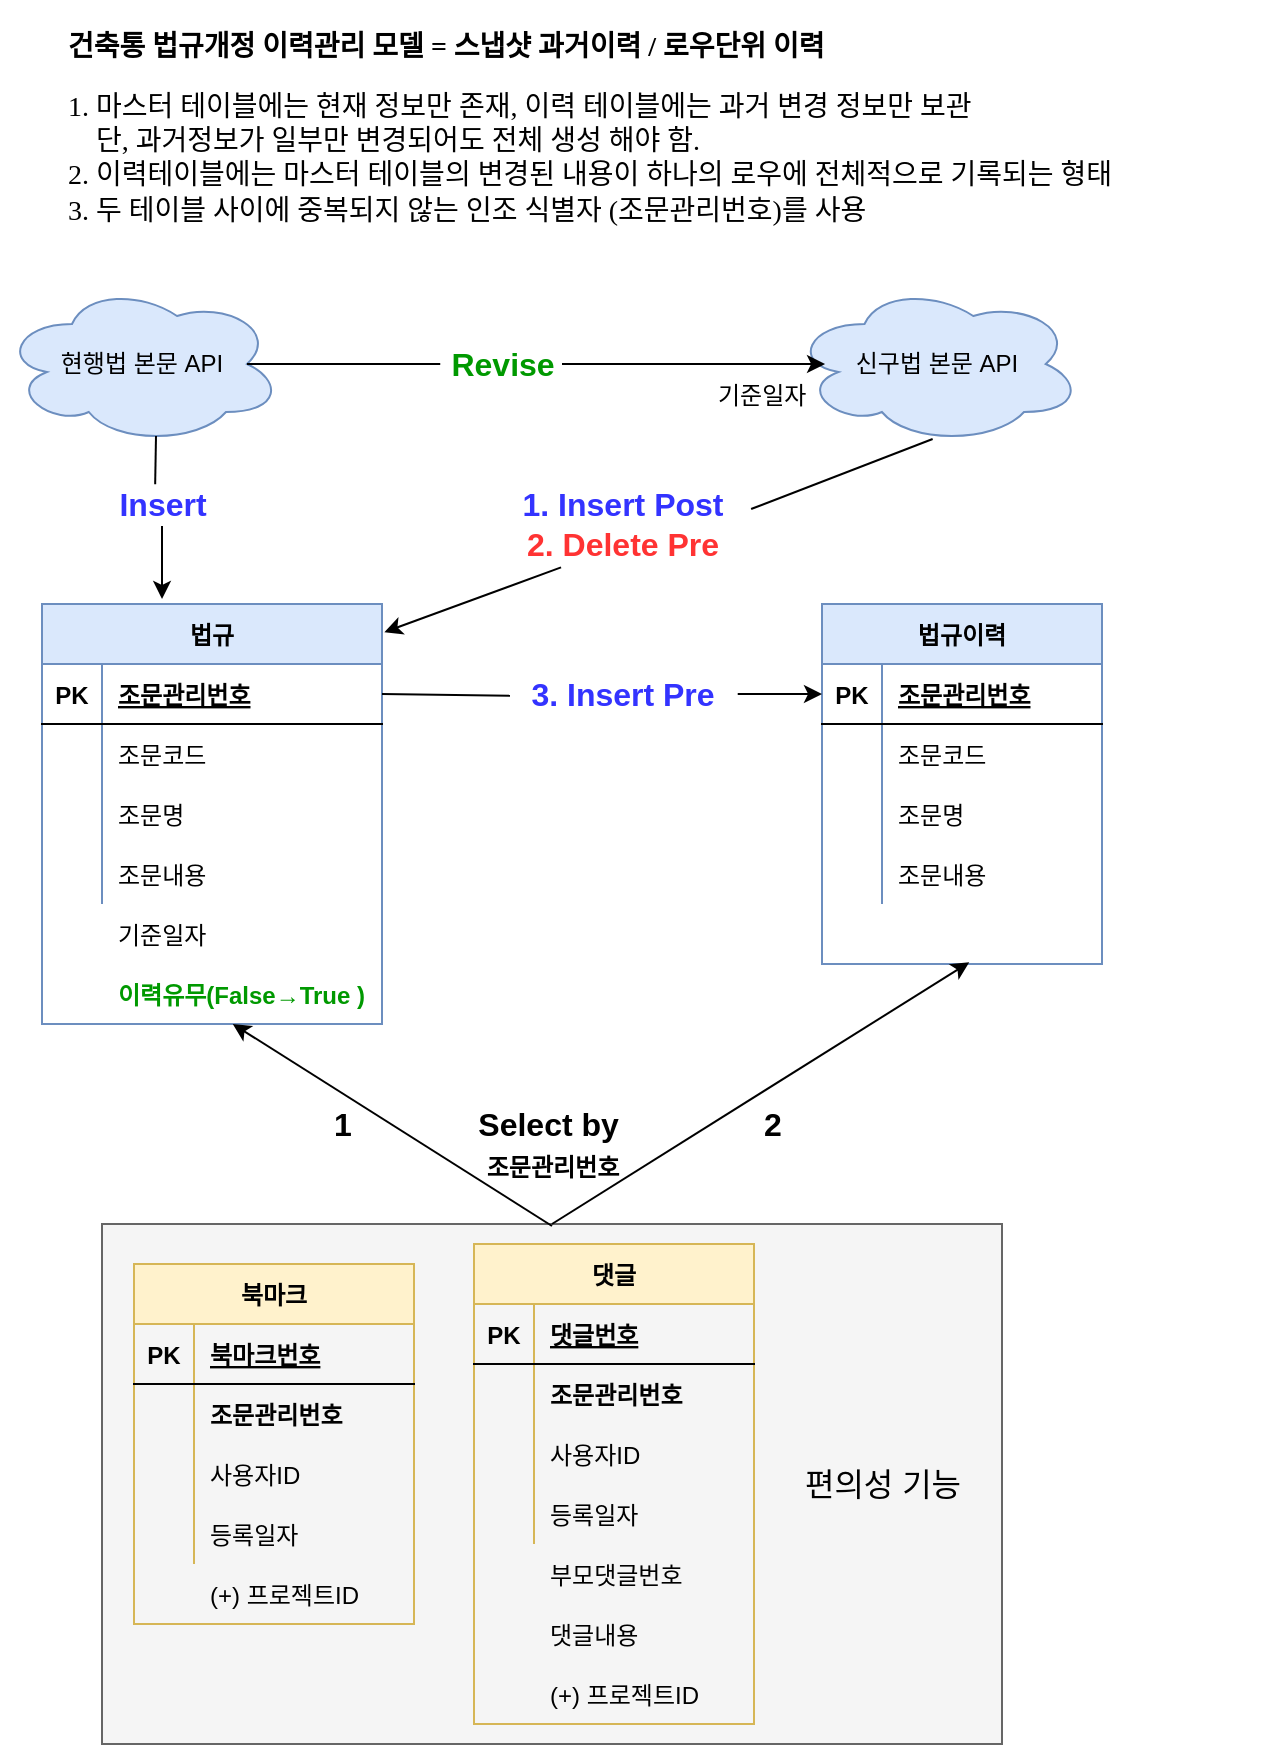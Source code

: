 <mxfile version="14.6.6" type="github">
  <diagram id="wFE0QG_FPsp0jaGvCLVb" name="법규이력관리 프로세스">
    <mxGraphModel dx="1184" dy="815" grid="1" gridSize="10" guides="1" tooltips="1" connect="1" arrows="1" fold="1" page="1" pageScale="1" pageWidth="850" pageHeight="1100" math="0" shadow="0">
      <root>
        <mxCell id="0" />
        <mxCell id="1" parent="0" />
        <mxCell id="RIR9V87sjyLqFLFkNyvp-130" value="" style="rounded=0;whiteSpace=wrap;html=1;fontColor=#333333;fillColor=#f5f5f5;align=left;strokeColor=#666666;" vertex="1" parent="1">
          <mxGeometry x="170" y="790" width="450" height="260" as="geometry" />
        </mxCell>
        <mxCell id="RIR9V87sjyLqFLFkNyvp-14" value="" style="shape=partialRectangle;collapsible=0;dropTarget=0;pointerEvents=0;fillColor=none;top=0;left=0;bottom=0;right=0;points=[[0,0.5],[1,0.5]];portConstraint=eastwest;" vertex="1" parent="1">
          <mxGeometry x="170" y="630" width="110" height="30" as="geometry" />
        </mxCell>
        <mxCell id="RIR9V87sjyLqFLFkNyvp-15" value="" style="shape=partialRectangle;connectable=0;fillColor=none;top=0;left=0;bottom=0;right=0;editable=1;overflow=hidden;" vertex="1" parent="RIR9V87sjyLqFLFkNyvp-14">
          <mxGeometry width="18.333" height="30" as="geometry" />
        </mxCell>
        <mxCell id="RIR9V87sjyLqFLFkNyvp-16" value="기준일자" style="shape=partialRectangle;connectable=0;fillColor=none;top=0;left=0;bottom=0;right=0;align=left;spacingLeft=6;overflow=hidden;" vertex="1" parent="RIR9V87sjyLqFLFkNyvp-14">
          <mxGeometry width="110" height="30" as="geometry" />
        </mxCell>
        <mxCell id="RIR9V87sjyLqFLFkNyvp-1" value="법규" style="shape=table;startSize=30;container=1;collapsible=1;childLayout=tableLayout;fixedRows=1;rowLines=0;fontStyle=1;align=center;resizeLast=1;fillColor=#dae8fc;strokeColor=#6c8ebf;" vertex="1" parent="1">
          <mxGeometry x="140" y="480" width="170" height="210" as="geometry" />
        </mxCell>
        <mxCell id="RIR9V87sjyLqFLFkNyvp-2" value="" style="shape=partialRectangle;collapsible=0;dropTarget=0;pointerEvents=0;fillColor=none;top=0;left=0;bottom=1;right=0;points=[[0,0.5],[1,0.5]];portConstraint=eastwest;" vertex="1" parent="RIR9V87sjyLqFLFkNyvp-1">
          <mxGeometry y="30" width="170" height="30" as="geometry" />
        </mxCell>
        <mxCell id="RIR9V87sjyLqFLFkNyvp-3" value="PK" style="shape=partialRectangle;connectable=0;fillColor=none;top=0;left=0;bottom=0;right=0;fontStyle=1;overflow=hidden;" vertex="1" parent="RIR9V87sjyLqFLFkNyvp-2">
          <mxGeometry width="30" height="30" as="geometry" />
        </mxCell>
        <mxCell id="RIR9V87sjyLqFLFkNyvp-4" value="조문관리번호" style="shape=partialRectangle;connectable=0;fillColor=none;top=0;left=0;bottom=0;right=0;align=left;spacingLeft=6;fontStyle=5;overflow=hidden;" vertex="1" parent="RIR9V87sjyLqFLFkNyvp-2">
          <mxGeometry x="30" width="140" height="30" as="geometry" />
        </mxCell>
        <mxCell id="RIR9V87sjyLqFLFkNyvp-5" value="" style="shape=partialRectangle;collapsible=0;dropTarget=0;pointerEvents=0;fillColor=none;top=0;left=0;bottom=0;right=0;points=[[0,0.5],[1,0.5]];portConstraint=eastwest;" vertex="1" parent="RIR9V87sjyLqFLFkNyvp-1">
          <mxGeometry y="60" width="170" height="30" as="geometry" />
        </mxCell>
        <mxCell id="RIR9V87sjyLqFLFkNyvp-6" value="" style="shape=partialRectangle;connectable=0;fillColor=none;top=0;left=0;bottom=0;right=0;editable=1;overflow=hidden;" vertex="1" parent="RIR9V87sjyLqFLFkNyvp-5">
          <mxGeometry width="30" height="30" as="geometry" />
        </mxCell>
        <mxCell id="RIR9V87sjyLqFLFkNyvp-7" value="조문코드" style="shape=partialRectangle;connectable=0;fillColor=none;top=0;left=0;bottom=0;right=0;align=left;spacingLeft=6;overflow=hidden;" vertex="1" parent="RIR9V87sjyLqFLFkNyvp-5">
          <mxGeometry x="30" width="140" height="30" as="geometry" />
        </mxCell>
        <mxCell id="RIR9V87sjyLqFLFkNyvp-8" value="" style="shape=partialRectangle;collapsible=0;dropTarget=0;pointerEvents=0;fillColor=none;top=0;left=0;bottom=0;right=0;points=[[0,0.5],[1,0.5]];portConstraint=eastwest;" vertex="1" parent="RIR9V87sjyLqFLFkNyvp-1">
          <mxGeometry y="90" width="170" height="30" as="geometry" />
        </mxCell>
        <mxCell id="RIR9V87sjyLqFLFkNyvp-9" value="" style="shape=partialRectangle;connectable=0;fillColor=none;top=0;left=0;bottom=0;right=0;editable=1;overflow=hidden;" vertex="1" parent="RIR9V87sjyLqFLFkNyvp-8">
          <mxGeometry width="30" height="30" as="geometry" />
        </mxCell>
        <mxCell id="RIR9V87sjyLqFLFkNyvp-10" value="조문명" style="shape=partialRectangle;connectable=0;fillColor=none;top=0;left=0;bottom=0;right=0;align=left;spacingLeft=6;overflow=hidden;" vertex="1" parent="RIR9V87sjyLqFLFkNyvp-8">
          <mxGeometry x="30" width="140" height="30" as="geometry" />
        </mxCell>
        <mxCell id="RIR9V87sjyLqFLFkNyvp-11" value="" style="shape=partialRectangle;collapsible=0;dropTarget=0;pointerEvents=0;fillColor=none;top=0;left=0;bottom=0;right=0;points=[[0,0.5],[1,0.5]];portConstraint=eastwest;" vertex="1" parent="RIR9V87sjyLqFLFkNyvp-1">
          <mxGeometry y="120" width="170" height="30" as="geometry" />
        </mxCell>
        <mxCell id="RIR9V87sjyLqFLFkNyvp-12" value="" style="shape=partialRectangle;connectable=0;fillColor=none;top=0;left=0;bottom=0;right=0;editable=1;overflow=hidden;" vertex="1" parent="RIR9V87sjyLqFLFkNyvp-11">
          <mxGeometry width="30" height="30" as="geometry" />
        </mxCell>
        <mxCell id="RIR9V87sjyLqFLFkNyvp-13" value="조문내용" style="shape=partialRectangle;connectable=0;fillColor=none;top=0;left=0;bottom=0;right=0;align=left;spacingLeft=6;overflow=hidden;" vertex="1" parent="RIR9V87sjyLqFLFkNyvp-11">
          <mxGeometry x="30" width="140" height="30" as="geometry" />
        </mxCell>
        <mxCell id="RIR9V87sjyLqFLFkNyvp-17" value="법규이력" style="shape=table;startSize=30;container=1;collapsible=1;childLayout=tableLayout;fixedRows=1;rowLines=0;fontStyle=1;align=center;resizeLast=1;fillColor=#dae8fc;strokeColor=#6c8ebf;" vertex="1" parent="1">
          <mxGeometry x="530" y="480" width="140" height="180" as="geometry" />
        </mxCell>
        <mxCell id="RIR9V87sjyLqFLFkNyvp-18" value="" style="shape=partialRectangle;collapsible=0;dropTarget=0;pointerEvents=0;fillColor=none;top=0;left=0;bottom=1;right=0;points=[[0,0.5],[1,0.5]];portConstraint=eastwest;" vertex="1" parent="RIR9V87sjyLqFLFkNyvp-17">
          <mxGeometry y="30" width="140" height="30" as="geometry" />
        </mxCell>
        <mxCell id="RIR9V87sjyLqFLFkNyvp-19" value="PK" style="shape=partialRectangle;connectable=0;fillColor=none;top=0;left=0;bottom=0;right=0;fontStyle=1;overflow=hidden;" vertex="1" parent="RIR9V87sjyLqFLFkNyvp-18">
          <mxGeometry width="30" height="30" as="geometry" />
        </mxCell>
        <mxCell id="RIR9V87sjyLqFLFkNyvp-20" value="조문관리번호" style="shape=partialRectangle;connectable=0;fillColor=none;top=0;left=0;bottom=0;right=0;align=left;spacingLeft=6;fontStyle=5;overflow=hidden;" vertex="1" parent="RIR9V87sjyLqFLFkNyvp-18">
          <mxGeometry x="30" width="110" height="30" as="geometry" />
        </mxCell>
        <mxCell id="RIR9V87sjyLqFLFkNyvp-21" value="" style="shape=partialRectangle;collapsible=0;dropTarget=0;pointerEvents=0;fillColor=none;top=0;left=0;bottom=0;right=0;points=[[0,0.5],[1,0.5]];portConstraint=eastwest;" vertex="1" parent="RIR9V87sjyLqFLFkNyvp-17">
          <mxGeometry y="60" width="140" height="30" as="geometry" />
        </mxCell>
        <mxCell id="RIR9V87sjyLqFLFkNyvp-22" value="" style="shape=partialRectangle;connectable=0;fillColor=none;top=0;left=0;bottom=0;right=0;editable=1;overflow=hidden;" vertex="1" parent="RIR9V87sjyLqFLFkNyvp-21">
          <mxGeometry width="30" height="30" as="geometry" />
        </mxCell>
        <mxCell id="RIR9V87sjyLqFLFkNyvp-23" value="조문코드" style="shape=partialRectangle;connectable=0;fillColor=none;top=0;left=0;bottom=0;right=0;align=left;spacingLeft=6;overflow=hidden;" vertex="1" parent="RIR9V87sjyLqFLFkNyvp-21">
          <mxGeometry x="30" width="110" height="30" as="geometry" />
        </mxCell>
        <mxCell id="RIR9V87sjyLqFLFkNyvp-24" value="" style="shape=partialRectangle;collapsible=0;dropTarget=0;pointerEvents=0;fillColor=none;top=0;left=0;bottom=0;right=0;points=[[0,0.5],[1,0.5]];portConstraint=eastwest;" vertex="1" parent="RIR9V87sjyLqFLFkNyvp-17">
          <mxGeometry y="90" width="140" height="30" as="geometry" />
        </mxCell>
        <mxCell id="RIR9V87sjyLqFLFkNyvp-25" value="" style="shape=partialRectangle;connectable=0;fillColor=none;top=0;left=0;bottom=0;right=0;editable=1;overflow=hidden;" vertex="1" parent="RIR9V87sjyLqFLFkNyvp-24">
          <mxGeometry width="30" height="30" as="geometry" />
        </mxCell>
        <mxCell id="RIR9V87sjyLqFLFkNyvp-26" value="조문명" style="shape=partialRectangle;connectable=0;fillColor=none;top=0;left=0;bottom=0;right=0;align=left;spacingLeft=6;overflow=hidden;" vertex="1" parent="RIR9V87sjyLqFLFkNyvp-24">
          <mxGeometry x="30" width="110" height="30" as="geometry" />
        </mxCell>
        <mxCell id="RIR9V87sjyLqFLFkNyvp-27" value="" style="shape=partialRectangle;collapsible=0;dropTarget=0;pointerEvents=0;fillColor=none;top=0;left=0;bottom=0;right=0;points=[[0,0.5],[1,0.5]];portConstraint=eastwest;" vertex="1" parent="RIR9V87sjyLqFLFkNyvp-17">
          <mxGeometry y="120" width="140" height="30" as="geometry" />
        </mxCell>
        <mxCell id="RIR9V87sjyLqFLFkNyvp-28" value="" style="shape=partialRectangle;connectable=0;fillColor=none;top=0;left=0;bottom=0;right=0;editable=1;overflow=hidden;" vertex="1" parent="RIR9V87sjyLqFLFkNyvp-27">
          <mxGeometry width="30" height="30" as="geometry" />
        </mxCell>
        <mxCell id="RIR9V87sjyLqFLFkNyvp-29" value="조문내용" style="shape=partialRectangle;connectable=0;fillColor=none;top=0;left=0;bottom=0;right=0;align=left;spacingLeft=6;overflow=hidden;" vertex="1" parent="RIR9V87sjyLqFLFkNyvp-27">
          <mxGeometry x="30" width="110" height="30" as="geometry" />
        </mxCell>
        <mxCell id="RIR9V87sjyLqFLFkNyvp-33" value="현행법 본문 API" style="ellipse;shape=cloud;whiteSpace=wrap;html=1;fillColor=#dae8fc;strokeColor=#6c8ebf;" vertex="1" parent="1">
          <mxGeometry x="120" y="320" width="140" height="80" as="geometry" />
        </mxCell>
        <mxCell id="RIR9V87sjyLqFLFkNyvp-34" value="신구법 본문 API" style="ellipse;shape=cloud;whiteSpace=wrap;html=1;fillColor=#dae8fc;strokeColor=#6c8ebf;" vertex="1" parent="1">
          <mxGeometry x="515" y="320" width="145" height="80" as="geometry" />
        </mxCell>
        <mxCell id="RIR9V87sjyLqFLFkNyvp-35" value="" style="endArrow=classic;html=1;entryX=0.353;entryY=-0.012;entryDx=0;entryDy=0;entryPerimeter=0;startArrow=none;" edge="1" parent="1" target="RIR9V87sjyLqFLFkNyvp-1">
          <mxGeometry width="50" height="50" relative="1" as="geometry">
            <mxPoint x="200" y="441" as="sourcePoint" />
            <mxPoint x="520" y="530" as="targetPoint" />
          </mxGeometry>
        </mxCell>
        <mxCell id="RIR9V87sjyLqFLFkNyvp-38" value="" style="endArrow=classic;html=1;exitX=0.875;exitY=0.5;exitDx=0;exitDy=0;exitPerimeter=0;entryX=0.114;entryY=0.5;entryDx=0;entryDy=0;entryPerimeter=0;startArrow=none;" edge="1" parent="1" source="RIR9V87sjyLqFLFkNyvp-39" target="RIR9V87sjyLqFLFkNyvp-34">
          <mxGeometry width="50" height="50" relative="1" as="geometry">
            <mxPoint x="440" y="580" as="sourcePoint" />
            <mxPoint x="560" y="352" as="targetPoint" />
          </mxGeometry>
        </mxCell>
        <mxCell id="RIR9V87sjyLqFLFkNyvp-40" value="" style="shape=partialRectangle;collapsible=0;dropTarget=0;pointerEvents=0;fillColor=none;top=0;left=0;bottom=0;right=0;points=[[0,0.5],[1,0.5]];portConstraint=eastwest;" vertex="1" parent="1">
          <mxGeometry x="440" y="360" width="180" height="30" as="geometry" />
        </mxCell>
        <mxCell id="RIR9V87sjyLqFLFkNyvp-41" value="" style="shape=partialRectangle;connectable=0;fillColor=none;top=0;left=0;bottom=0;right=0;editable=1;overflow=hidden;" vertex="1" parent="RIR9V87sjyLqFLFkNyvp-40">
          <mxGeometry x="110" y="255" width="30" height="30" as="geometry" />
        </mxCell>
        <mxCell id="RIR9V87sjyLqFLFkNyvp-42" value="기준일자" style="shape=partialRectangle;connectable=0;fillColor=none;top=0;left=0;bottom=0;right=0;align=left;spacingLeft=6;overflow=hidden;" vertex="1" parent="RIR9V87sjyLqFLFkNyvp-40">
          <mxGeometry x="30" width="150" height="30" as="geometry" />
        </mxCell>
        <mxCell id="RIR9V87sjyLqFLFkNyvp-43" value="" style="endArrow=classic;html=1;entryX=1.007;entryY=0.067;entryDx=0;entryDy=0;entryPerimeter=0;exitX=0.246;exitY=1.042;exitDx=0;exitDy=0;exitPerimeter=0;startArrow=none;" edge="1" parent="1" source="RIR9V87sjyLqFLFkNyvp-44" target="RIR9V87sjyLqFLFkNyvp-1">
          <mxGeometry width="50" height="50" relative="1" as="geometry">
            <mxPoint x="520" y="400" as="sourcePoint" />
            <mxPoint x="490" y="520" as="targetPoint" />
          </mxGeometry>
        </mxCell>
        <mxCell id="RIR9V87sjyLqFLFkNyvp-48" value="" style="endArrow=classic;html=1;startArrow=none;exitX=1.026;exitY=0.5;exitDx=0;exitDy=0;exitPerimeter=0;" edge="1" parent="1" source="RIR9V87sjyLqFLFkNyvp-47" target="RIR9V87sjyLqFLFkNyvp-18">
          <mxGeometry width="50" height="50" relative="1" as="geometry">
            <mxPoint x="282" y="480" as="sourcePoint" />
            <mxPoint x="532" y="489" as="targetPoint" />
          </mxGeometry>
        </mxCell>
        <mxCell id="RIR9V87sjyLqFLFkNyvp-47" value="&lt;font style=&quot;font-size: 16px&quot; color=&quot;#3333ff&quot;&gt;&lt;b&gt;3. Insert Pre&lt;/b&gt;&lt;/font&gt;" style="text;html=1;align=center;verticalAlign=middle;resizable=0;points=[];autosize=1;strokeColor=none;" vertex="1" parent="1">
          <mxGeometry x="375" y="515" width="110" height="20" as="geometry" />
        </mxCell>
        <mxCell id="RIR9V87sjyLqFLFkNyvp-49" value="" style="endArrow=none;html=1;exitX=1;exitY=0.5;exitDx=0;exitDy=0;entryX=-0.009;entryY=0.542;entryDx=0;entryDy=0;entryPerimeter=0;" edge="1" parent="1" source="RIR9V87sjyLqFLFkNyvp-2" target="RIR9V87sjyLqFLFkNyvp-47">
          <mxGeometry width="50" height="50" relative="1" as="geometry">
            <mxPoint x="282" y="480" as="sourcePoint" />
            <mxPoint x="485" y="479" as="targetPoint" />
          </mxGeometry>
        </mxCell>
        <mxCell id="RIR9V87sjyLqFLFkNyvp-44" value="&lt;b style=&quot;color: rgb(51 , 51 , 255) ; font-size: 16px&quot;&gt;1. Insert Post&lt;/b&gt;&lt;span style=&quot;font-size: 16px&quot;&gt;&lt;b&gt;&lt;font color=&quot;#ff3333&quot;&gt;&lt;br&gt;&amp;nbsp;2. Delete Pre&lt;/font&gt;&lt;/b&gt;&lt;/span&gt;&lt;span style=&quot;font-size: 16px&quot;&gt;&lt;b&gt;&lt;font color=&quot;#ff3333&quot;&gt;&amp;nbsp;&lt;/font&gt;&lt;/b&gt;&lt;/span&gt;" style="text;html=1;align=center;verticalAlign=middle;resizable=0;points=[];autosize=1;strokeColor=none;" vertex="1" parent="1">
          <mxGeometry x="370" y="420" width="120" height="40" as="geometry" />
        </mxCell>
        <mxCell id="RIR9V87sjyLqFLFkNyvp-50" value="" style="endArrow=none;html=1;entryX=1.038;entryY=0.313;entryDx=0;entryDy=0;entryPerimeter=0;exitX=0.485;exitY=0.969;exitDx=0;exitDy=0;exitPerimeter=0;" edge="1" parent="1" source="RIR9V87sjyLqFLFkNyvp-34" target="RIR9V87sjyLqFLFkNyvp-44">
          <mxGeometry width="50" height="50" relative="1" as="geometry">
            <mxPoint x="520.06" y="390" as="sourcePoint" />
            <mxPoint x="280.98" y="472.06" as="targetPoint" />
          </mxGeometry>
        </mxCell>
        <mxCell id="RIR9V87sjyLqFLFkNyvp-39" value="&lt;font color=&quot;#009900&quot;&gt;&lt;span style=&quot;font-size: 16px&quot;&gt;&lt;b&gt;&amp;nbsp;Revise&amp;nbsp;&lt;/b&gt;&lt;/span&gt;&lt;/font&gt;" style="text;html=1;align=center;verticalAlign=middle;resizable=0;points=[];autosize=1;strokeColor=none;" vertex="1" parent="1">
          <mxGeometry x="330" y="350" width="80" height="20" as="geometry" />
        </mxCell>
        <mxCell id="RIR9V87sjyLqFLFkNyvp-51" value="" style="endArrow=none;html=1;exitX=0.875;exitY=0.5;exitDx=0;exitDy=0;exitPerimeter=0;entryX=0.114;entryY=0.5;entryDx=0;entryDy=0;entryPerimeter=0;" edge="1" parent="1" source="RIR9V87sjyLqFLFkNyvp-33" target="RIR9V87sjyLqFLFkNyvp-39">
          <mxGeometry width="50" height="50" relative="1" as="geometry">
            <mxPoint x="247.5" y="360" as="sourcePoint" />
            <mxPoint x="475.96" y="360" as="targetPoint" />
          </mxGeometry>
        </mxCell>
        <mxCell id="RIR9V87sjyLqFLFkNyvp-37" value="&lt;font style=&quot;font-size: 16px&quot; color=&quot;#3333ff&quot;&gt;&lt;b&gt;Insert&lt;/b&gt;&lt;/font&gt;" style="text;html=1;align=center;verticalAlign=middle;resizable=0;points=[];autosize=1;strokeColor=none;" vertex="1" parent="1">
          <mxGeometry x="170" y="420" width="60" height="20" as="geometry" />
        </mxCell>
        <mxCell id="RIR9V87sjyLqFLFkNyvp-52" value="" style="endArrow=none;html=1;entryX=0.443;entryY=0.006;entryDx=0;entryDy=0;entryPerimeter=0;exitX=0.55;exitY=0.95;exitDx=0;exitDy=0;exitPerimeter=0;" edge="1" parent="1" source="RIR9V87sjyLqFLFkNyvp-33" target="RIR9V87sjyLqFLFkNyvp-37">
          <mxGeometry width="50" height="50" relative="1" as="geometry">
            <mxPoint x="202" y="396" as="sourcePoint" />
            <mxPoint x="202.02" y="461.08" as="targetPoint" />
          </mxGeometry>
        </mxCell>
        <mxCell id="RIR9V87sjyLqFLFkNyvp-79" value="북마크" style="shape=table;startSize=30;container=1;collapsible=1;childLayout=tableLayout;fixedRows=1;rowLines=0;fontStyle=1;align=center;resizeLast=1;fillColor=#fff2cc;strokeColor=#d6b656;" vertex="1" parent="1">
          <mxGeometry x="186" y="810" width="140" height="180" as="geometry" />
        </mxCell>
        <mxCell id="RIR9V87sjyLqFLFkNyvp-80" value="" style="shape=partialRectangle;collapsible=0;dropTarget=0;pointerEvents=0;fillColor=none;top=0;left=0;bottom=1;right=0;points=[[0,0.5],[1,0.5]];portConstraint=eastwest;" vertex="1" parent="RIR9V87sjyLqFLFkNyvp-79">
          <mxGeometry y="30" width="140" height="30" as="geometry" />
        </mxCell>
        <mxCell id="RIR9V87sjyLqFLFkNyvp-81" value="PK" style="shape=partialRectangle;connectable=0;fillColor=none;top=0;left=0;bottom=0;right=0;fontStyle=1;overflow=hidden;" vertex="1" parent="RIR9V87sjyLqFLFkNyvp-80">
          <mxGeometry width="30" height="30" as="geometry" />
        </mxCell>
        <mxCell id="RIR9V87sjyLqFLFkNyvp-82" value="북마크번호" style="shape=partialRectangle;connectable=0;fillColor=none;top=0;left=0;bottom=0;right=0;align=left;spacingLeft=6;fontStyle=5;overflow=hidden;" vertex="1" parent="RIR9V87sjyLqFLFkNyvp-80">
          <mxGeometry x="30" width="110" height="30" as="geometry" />
        </mxCell>
        <mxCell id="RIR9V87sjyLqFLFkNyvp-83" value="" style="shape=partialRectangle;collapsible=0;dropTarget=0;pointerEvents=0;fillColor=none;top=0;left=0;bottom=0;right=0;points=[[0,0.5],[1,0.5]];portConstraint=eastwest;" vertex="1" parent="RIR9V87sjyLqFLFkNyvp-79">
          <mxGeometry y="60" width="140" height="30" as="geometry" />
        </mxCell>
        <mxCell id="RIR9V87sjyLqFLFkNyvp-84" value="" style="shape=partialRectangle;connectable=0;fillColor=none;top=0;left=0;bottom=0;right=0;editable=1;overflow=hidden;" vertex="1" parent="RIR9V87sjyLqFLFkNyvp-83">
          <mxGeometry width="30" height="30" as="geometry" />
        </mxCell>
        <mxCell id="RIR9V87sjyLqFLFkNyvp-85" value="조문관리번호" style="shape=partialRectangle;connectable=0;fillColor=none;top=0;left=0;bottom=0;right=0;align=left;spacingLeft=6;overflow=hidden;fontStyle=1" vertex="1" parent="RIR9V87sjyLqFLFkNyvp-83">
          <mxGeometry x="30" width="110" height="30" as="geometry" />
        </mxCell>
        <mxCell id="RIR9V87sjyLqFLFkNyvp-86" value="" style="shape=partialRectangle;collapsible=0;dropTarget=0;pointerEvents=0;fillColor=none;top=0;left=0;bottom=0;right=0;points=[[0,0.5],[1,0.5]];portConstraint=eastwest;" vertex="1" parent="RIR9V87sjyLqFLFkNyvp-79">
          <mxGeometry y="90" width="140" height="30" as="geometry" />
        </mxCell>
        <mxCell id="RIR9V87sjyLqFLFkNyvp-87" value="" style="shape=partialRectangle;connectable=0;fillColor=none;top=0;left=0;bottom=0;right=0;editable=1;overflow=hidden;" vertex="1" parent="RIR9V87sjyLqFLFkNyvp-86">
          <mxGeometry width="30" height="30" as="geometry" />
        </mxCell>
        <mxCell id="RIR9V87sjyLqFLFkNyvp-88" value="사용자ID" style="shape=partialRectangle;connectable=0;fillColor=none;top=0;left=0;bottom=0;right=0;align=left;spacingLeft=6;overflow=hidden;" vertex="1" parent="RIR9V87sjyLqFLFkNyvp-86">
          <mxGeometry x="30" width="110" height="30" as="geometry" />
        </mxCell>
        <mxCell id="RIR9V87sjyLqFLFkNyvp-89" value="" style="shape=partialRectangle;collapsible=0;dropTarget=0;pointerEvents=0;fillColor=none;top=0;left=0;bottom=0;right=0;points=[[0,0.5],[1,0.5]];portConstraint=eastwest;" vertex="1" parent="RIR9V87sjyLqFLFkNyvp-79">
          <mxGeometry y="120" width="140" height="30" as="geometry" />
        </mxCell>
        <mxCell id="RIR9V87sjyLqFLFkNyvp-90" value="" style="shape=partialRectangle;connectable=0;fillColor=none;top=0;left=0;bottom=0;right=0;editable=1;overflow=hidden;" vertex="1" parent="RIR9V87sjyLqFLFkNyvp-89">
          <mxGeometry width="30" height="30" as="geometry" />
        </mxCell>
        <mxCell id="RIR9V87sjyLqFLFkNyvp-91" value="등록일자" style="shape=partialRectangle;connectable=0;fillColor=none;top=0;left=0;bottom=0;right=0;align=left;spacingLeft=6;overflow=hidden;" vertex="1" parent="RIR9V87sjyLqFLFkNyvp-89">
          <mxGeometry x="30" width="110" height="30" as="geometry" />
        </mxCell>
        <mxCell id="RIR9V87sjyLqFLFkNyvp-92" value="(+) 프로젝트ID" style="shape=partialRectangle;connectable=0;fillColor=none;top=0;left=0;bottom=0;right=0;align=left;spacingLeft=6;overflow=hidden;" vertex="1" parent="1">
          <mxGeometry x="216" y="960" width="110" height="30" as="geometry" />
        </mxCell>
        <mxCell id="RIR9V87sjyLqFLFkNyvp-93" value="댓글" style="shape=table;startSize=30;container=1;collapsible=1;childLayout=tableLayout;fixedRows=1;rowLines=0;fontStyle=1;align=center;resizeLast=1;fillColor=#fff2cc;strokeColor=#d6b656;" vertex="1" parent="1">
          <mxGeometry x="356" y="800" width="140" height="240" as="geometry" />
        </mxCell>
        <mxCell id="RIR9V87sjyLqFLFkNyvp-94" value="" style="shape=partialRectangle;collapsible=0;dropTarget=0;pointerEvents=0;fillColor=none;top=0;left=0;bottom=1;right=0;points=[[0,0.5],[1,0.5]];portConstraint=eastwest;" vertex="1" parent="RIR9V87sjyLqFLFkNyvp-93">
          <mxGeometry y="30" width="140" height="30" as="geometry" />
        </mxCell>
        <mxCell id="RIR9V87sjyLqFLFkNyvp-95" value="PK" style="shape=partialRectangle;connectable=0;fillColor=none;top=0;left=0;bottom=0;right=0;fontStyle=1;overflow=hidden;" vertex="1" parent="RIR9V87sjyLqFLFkNyvp-94">
          <mxGeometry width="30" height="30" as="geometry" />
        </mxCell>
        <mxCell id="RIR9V87sjyLqFLFkNyvp-96" value="댓글번호" style="shape=partialRectangle;connectable=0;fillColor=none;top=0;left=0;bottom=0;right=0;align=left;spacingLeft=6;fontStyle=5;overflow=hidden;" vertex="1" parent="RIR9V87sjyLqFLFkNyvp-94">
          <mxGeometry x="30" width="110" height="30" as="geometry" />
        </mxCell>
        <mxCell id="RIR9V87sjyLqFLFkNyvp-97" value="" style="shape=partialRectangle;collapsible=0;dropTarget=0;pointerEvents=0;fillColor=none;top=0;left=0;bottom=0;right=0;points=[[0,0.5],[1,0.5]];portConstraint=eastwest;" vertex="1" parent="RIR9V87sjyLqFLFkNyvp-93">
          <mxGeometry y="60" width="140" height="30" as="geometry" />
        </mxCell>
        <mxCell id="RIR9V87sjyLqFLFkNyvp-98" value="" style="shape=partialRectangle;connectable=0;fillColor=none;top=0;left=0;bottom=0;right=0;editable=1;overflow=hidden;" vertex="1" parent="RIR9V87sjyLqFLFkNyvp-97">
          <mxGeometry width="30" height="30" as="geometry" />
        </mxCell>
        <mxCell id="RIR9V87sjyLqFLFkNyvp-99" value="조문관리번호" style="shape=partialRectangle;connectable=0;fillColor=none;top=0;left=0;bottom=0;right=0;align=left;spacingLeft=6;overflow=hidden;fontStyle=1" vertex="1" parent="RIR9V87sjyLqFLFkNyvp-97">
          <mxGeometry x="30" width="110" height="30" as="geometry" />
        </mxCell>
        <mxCell id="RIR9V87sjyLqFLFkNyvp-100" value="" style="shape=partialRectangle;collapsible=0;dropTarget=0;pointerEvents=0;fillColor=none;top=0;left=0;bottom=0;right=0;points=[[0,0.5],[1,0.5]];portConstraint=eastwest;" vertex="1" parent="RIR9V87sjyLqFLFkNyvp-93">
          <mxGeometry y="90" width="140" height="30" as="geometry" />
        </mxCell>
        <mxCell id="RIR9V87sjyLqFLFkNyvp-101" value="" style="shape=partialRectangle;connectable=0;fillColor=none;top=0;left=0;bottom=0;right=0;editable=1;overflow=hidden;" vertex="1" parent="RIR9V87sjyLqFLFkNyvp-100">
          <mxGeometry width="30" height="30" as="geometry" />
        </mxCell>
        <mxCell id="RIR9V87sjyLqFLFkNyvp-102" value="사용자ID" style="shape=partialRectangle;connectable=0;fillColor=none;top=0;left=0;bottom=0;right=0;align=left;spacingLeft=6;overflow=hidden;" vertex="1" parent="RIR9V87sjyLqFLFkNyvp-100">
          <mxGeometry x="30" width="110" height="30" as="geometry" />
        </mxCell>
        <mxCell id="RIR9V87sjyLqFLFkNyvp-103" value="" style="shape=partialRectangle;collapsible=0;dropTarget=0;pointerEvents=0;fillColor=none;top=0;left=0;bottom=0;right=0;points=[[0,0.5],[1,0.5]];portConstraint=eastwest;" vertex="1" parent="RIR9V87sjyLqFLFkNyvp-93">
          <mxGeometry y="120" width="140" height="30" as="geometry" />
        </mxCell>
        <mxCell id="RIR9V87sjyLqFLFkNyvp-104" value="" style="shape=partialRectangle;connectable=0;fillColor=none;top=0;left=0;bottom=0;right=0;editable=1;overflow=hidden;" vertex="1" parent="RIR9V87sjyLqFLFkNyvp-103">
          <mxGeometry width="30" height="30" as="geometry" />
        </mxCell>
        <mxCell id="RIR9V87sjyLqFLFkNyvp-105" value="등록일자" style="shape=partialRectangle;connectable=0;fillColor=none;top=0;left=0;bottom=0;right=0;align=left;spacingLeft=6;overflow=hidden;" vertex="1" parent="RIR9V87sjyLqFLFkNyvp-103">
          <mxGeometry x="30" width="110" height="30" as="geometry" />
        </mxCell>
        <mxCell id="RIR9V87sjyLqFLFkNyvp-106" value="부모댓글번호" style="shape=partialRectangle;connectable=0;fillColor=none;top=0;left=0;bottom=0;right=0;align=left;spacingLeft=6;overflow=hidden;" vertex="1" parent="1">
          <mxGeometry x="386" y="950" width="110" height="30" as="geometry" />
        </mxCell>
        <mxCell id="RIR9V87sjyLqFLFkNyvp-107" value="댓글내용" style="shape=partialRectangle;connectable=0;fillColor=none;top=0;left=0;bottom=0;right=0;align=left;spacingLeft=6;overflow=hidden;" vertex="1" parent="1">
          <mxGeometry x="386" y="980" width="110" height="30" as="geometry" />
        </mxCell>
        <mxCell id="RIR9V87sjyLqFLFkNyvp-108" value="(+) 프로젝트ID" style="shape=partialRectangle;connectable=0;fillColor=none;top=0;left=0;bottom=0;right=0;align=left;spacingLeft=6;overflow=hidden;" vertex="1" parent="1">
          <mxGeometry x="386" y="1010" width="110" height="30" as="geometry" />
        </mxCell>
        <mxCell id="RIR9V87sjyLqFLFkNyvp-122" value="" style="shape=partialRectangle;collapsible=0;dropTarget=0;pointerEvents=0;fillColor=none;top=0;left=0;bottom=0;right=0;points=[[0,0.5],[1,0.5]];portConstraint=eastwest;" vertex="1" parent="1">
          <mxGeometry x="170" y="660" width="140" height="30" as="geometry" />
        </mxCell>
        <mxCell id="RIR9V87sjyLqFLFkNyvp-123" value="" style="shape=partialRectangle;connectable=0;fillColor=none;top=0;left=0;bottom=0;right=0;editable=1;overflow=hidden;" vertex="1" parent="RIR9V87sjyLqFLFkNyvp-122">
          <mxGeometry width="23.333" height="30" as="geometry" />
        </mxCell>
        <mxCell id="RIR9V87sjyLqFLFkNyvp-124" value="이력유무(False→True )" style="shape=partialRectangle;connectable=0;fillColor=none;top=0;left=0;bottom=0;right=0;align=left;spacingLeft=6;overflow=hidden;fontStyle=1;fontColor=#009900;" vertex="1" parent="RIR9V87sjyLqFLFkNyvp-122">
          <mxGeometry width="140.0" height="30" as="geometry" />
        </mxCell>
        <mxCell id="RIR9V87sjyLqFLFkNyvp-126" value="&lt;font color=&quot;#000000&quot; style=&quot;font-size: 16px&quot;&gt;편의성 기능&lt;/font&gt;" style="text;html=1;align=center;verticalAlign=middle;resizable=0;points=[];autosize=1;strokeColor=none;fontColor=#009900;" vertex="1" parent="1">
          <mxGeometry x="510" y="910" width="100" height="20" as="geometry" />
        </mxCell>
        <mxCell id="RIR9V87sjyLqFLFkNyvp-128" value="&lt;font style=&quot;font-size: 16px&quot; color=&quot;#000000&quot;&gt;&lt;b&gt;Select by&amp;nbsp;&lt;br&gt;&lt;/b&gt;&lt;/font&gt;&lt;span style=&quot;color: rgb(0 , 0 , 0) ; font-weight: 700 ; text-align: left&quot;&gt;&lt;font style=&quot;font-size: 12px&quot;&gt;조문관리번호&lt;/font&gt;&lt;/span&gt;&lt;font style=&quot;font-size: 16px&quot; color=&quot;#000000&quot;&gt;&lt;b&gt;&lt;br&gt;&lt;/b&gt;&lt;/font&gt;" style="text;html=1;align=center;verticalAlign=middle;resizable=0;points=[];autosize=1;strokeColor=none;fontColor=#009900;" vertex="1" parent="1">
          <mxGeometry x="350" y="730" width="90" height="40" as="geometry" />
        </mxCell>
        <mxCell id="RIR9V87sjyLqFLFkNyvp-131" value="" style="endArrow=classic;html=1;fontColor=#009900;entryX=0.467;entryY=1;entryDx=0;entryDy=0;entryPerimeter=0;" edge="1" parent="1" target="RIR9V87sjyLqFLFkNyvp-122">
          <mxGeometry width="50" height="50" relative="1" as="geometry">
            <mxPoint x="395" y="791" as="sourcePoint" />
            <mxPoint x="410" y="840" as="targetPoint" />
          </mxGeometry>
        </mxCell>
        <mxCell id="RIR9V87sjyLqFLFkNyvp-132" value="" style="endArrow=classic;html=1;fontColor=#009900;entryX=0.409;entryY=0.972;entryDx=0;entryDy=0;entryPerimeter=0;exitX=0.5;exitY=0;exitDx=0;exitDy=0;" edge="1" parent="1" source="RIR9V87sjyLqFLFkNyvp-130">
          <mxGeometry width="50" height="50" relative="1" as="geometry">
            <mxPoint x="420" y="780" as="sourcePoint" />
            <mxPoint x="603.62" y="659.16" as="targetPoint" />
          </mxGeometry>
        </mxCell>
        <mxCell id="RIR9V87sjyLqFLFkNyvp-133" value="&lt;font color=&quot;#000000&quot; style=&quot;font-size: 16px&quot;&gt;&lt;b&gt;1&lt;/b&gt;&lt;/font&gt;" style="text;html=1;align=center;verticalAlign=middle;resizable=0;points=[];autosize=1;strokeColor=none;fontColor=#009900;" vertex="1" parent="1">
          <mxGeometry x="280" y="730" width="20" height="20" as="geometry" />
        </mxCell>
        <mxCell id="RIR9V87sjyLqFLFkNyvp-135" value="&lt;font color=&quot;#000000&quot;&gt;&lt;span style=&quot;font-size: 16px&quot;&gt;&lt;b&gt;2&lt;/b&gt;&lt;/span&gt;&lt;/font&gt;" style="text;html=1;align=center;verticalAlign=middle;resizable=0;points=[];autosize=1;strokeColor=none;fontColor=#009900;" vertex="1" parent="1">
          <mxGeometry x="495" y="730" width="20" height="20" as="geometry" />
        </mxCell>
        <mxCell id="RIR9V87sjyLqFLFkNyvp-137" value="&lt;p style=&quot;font-size: 14px&quot;&gt;&lt;font style=&quot;font-size: 14px&quot; color=&quot;#000000&quot; face=&quot;Verdana&quot;&gt;&lt;b&gt;건축통 법규개정 이력관리 모델 = 스냅샷 과거이력 / 로우단위 이력&lt;/b&gt;&lt;/font&gt;&lt;/p&gt;&lt;font face=&quot;Verdana&quot;&gt;&lt;span style=&quot;font-size: 14px ; color: rgb(0 , 0 , 0)&quot;&gt;1. 마스터 테이블에는 현재 정보만 존재, 이력 테이블에는 과거 변경 정보만 보관&lt;br&gt;&lt;/span&gt;&lt;span style=&quot;color: rgb(0 , 0 , 0) ; font-size: 14px&quot;&gt;&amp;nbsp; &amp;nbsp; 단, 과거정보가 일부만 변경되어도 전체 생성 해야 함.&lt;br&gt;&lt;/span&gt;&lt;span style=&quot;color: rgb(0 , 0 , 0) ; font-size: 14px&quot;&gt;2. 이력테이블에는 마스터 테이블의 변경된 내용이 하나의 로우에 전체적으로 기록되는 형태&lt;br&gt;&lt;/span&gt;&lt;span style=&quot;color: rgb(0 , 0 , 0) ; font-size: 14px&quot;&gt;3. 두 테이블 사이에 중복되지 않는 인조 식별자 (조문관리번호)를 사용&lt;/span&gt;&lt;/font&gt;&lt;span style=&quot;color: rgb(0 , 0 , 0) ; font-size: 14px&quot;&gt;&lt;br&gt;&lt;/span&gt;" style="text;html=1;align=left;verticalAlign=middle;resizable=0;points=[];autosize=1;strokeColor=none;fontColor=#009900;" vertex="1" parent="1">
          <mxGeometry x="151" y="180" width="600" height="110" as="geometry" />
        </mxCell>
      </root>
    </mxGraphModel>
  </diagram>
</mxfile>
